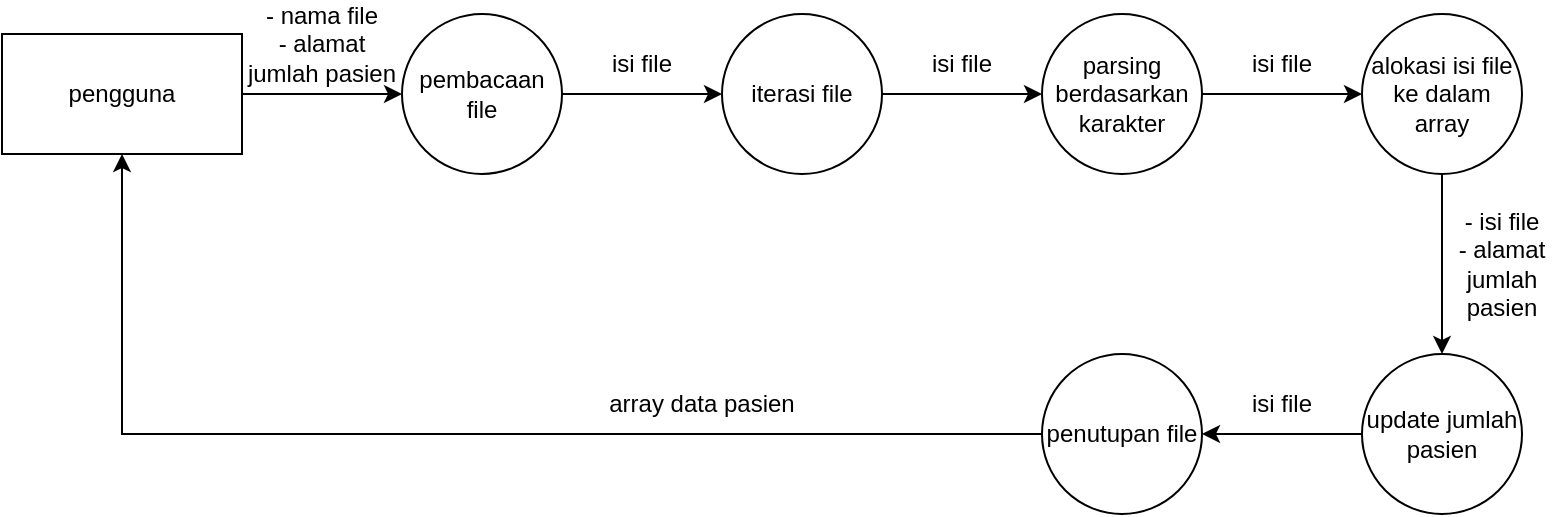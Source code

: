 <mxfile version="24.5.4" type="onedrive">
  <diagram name="Halaman-1" id="BcCNFPba9Rn7si62IguY">
    <mxGraphModel grid="1" page="1" gridSize="10" guides="1" tooltips="1" connect="1" arrows="1" fold="1" pageScale="1" pageWidth="827" pageHeight="1169" math="0" shadow="0">
      <root>
        <mxCell id="0" />
        <mxCell id="1" parent="0" />
        <mxCell id="YtCVf_-DvIbfJEidi_SI-3" value="" style="edgeStyle=orthogonalEdgeStyle;rounded=0;orthogonalLoop=1;jettySize=auto;html=1;" edge="1" parent="1" source="YtCVf_-DvIbfJEidi_SI-1" target="YtCVf_-DvIbfJEidi_SI-2">
          <mxGeometry relative="1" as="geometry" />
        </mxCell>
        <mxCell id="YtCVf_-DvIbfJEidi_SI-1" value="pengguna" style="rounded=0;whiteSpace=wrap;html=1;" vertex="1" parent="1">
          <mxGeometry x="40" y="40" width="120" height="60" as="geometry" />
        </mxCell>
        <mxCell id="YtCVf_-DvIbfJEidi_SI-6" value="" style="edgeStyle=orthogonalEdgeStyle;rounded=0;orthogonalLoop=1;jettySize=auto;html=1;" edge="1" parent="1" source="YtCVf_-DvIbfJEidi_SI-2" target="YtCVf_-DvIbfJEidi_SI-5">
          <mxGeometry relative="1" as="geometry" />
        </mxCell>
        <mxCell id="YtCVf_-DvIbfJEidi_SI-2" value="pembacaan file" style="ellipse;whiteSpace=wrap;html=1;aspect=fixed;" vertex="1" parent="1">
          <mxGeometry x="240" y="30" width="80" height="80" as="geometry" />
        </mxCell>
        <mxCell id="YtCVf_-DvIbfJEidi_SI-4" value="- nama file&lt;div&gt;- alamat jumlah pasien&lt;/div&gt;" style="text;html=1;align=center;verticalAlign=middle;whiteSpace=wrap;rounded=0;" vertex="1" parent="1">
          <mxGeometry x="160" y="30" width="80" height="30" as="geometry" />
        </mxCell>
        <mxCell id="YtCVf_-DvIbfJEidi_SI-9" value="" style="edgeStyle=orthogonalEdgeStyle;rounded=0;orthogonalLoop=1;jettySize=auto;html=1;" edge="1" parent="1" source="YtCVf_-DvIbfJEidi_SI-5" target="YtCVf_-DvIbfJEidi_SI-8">
          <mxGeometry relative="1" as="geometry" />
        </mxCell>
        <mxCell id="YtCVf_-DvIbfJEidi_SI-5" value="iterasi file" style="ellipse;whiteSpace=wrap;html=1;aspect=fixed;" vertex="1" parent="1">
          <mxGeometry x="400" y="30" width="80" height="80" as="geometry" />
        </mxCell>
        <mxCell id="YtCVf_-DvIbfJEidi_SI-7" value="isi file" style="text;html=1;align=center;verticalAlign=middle;whiteSpace=wrap;rounded=0;" vertex="1" parent="1">
          <mxGeometry x="330" y="40" width="60" height="30" as="geometry" />
        </mxCell>
        <mxCell id="YtCVf_-DvIbfJEidi_SI-12" value="" style="edgeStyle=orthogonalEdgeStyle;rounded=0;orthogonalLoop=1;jettySize=auto;html=1;" edge="1" parent="1" source="YtCVf_-DvIbfJEidi_SI-8" target="YtCVf_-DvIbfJEidi_SI-11">
          <mxGeometry relative="1" as="geometry" />
        </mxCell>
        <mxCell id="YtCVf_-DvIbfJEidi_SI-8" value="parsing berdasarkan karakter" style="ellipse;whiteSpace=wrap;html=1;aspect=fixed;" vertex="1" parent="1">
          <mxGeometry x="560" y="30" width="80" height="80" as="geometry" />
        </mxCell>
        <mxCell id="YtCVf_-DvIbfJEidi_SI-10" value="isi file" style="text;html=1;align=center;verticalAlign=middle;whiteSpace=wrap;rounded=0;" vertex="1" parent="1">
          <mxGeometry x="490" y="40" width="60" height="30" as="geometry" />
        </mxCell>
        <mxCell id="YtCVf_-DvIbfJEidi_SI-16" value="" style="edgeStyle=orthogonalEdgeStyle;rounded=0;orthogonalLoop=1;jettySize=auto;html=1;" edge="1" parent="1" source="YtCVf_-DvIbfJEidi_SI-11" target="YtCVf_-DvIbfJEidi_SI-15">
          <mxGeometry relative="1" as="geometry" />
        </mxCell>
        <mxCell id="YtCVf_-DvIbfJEidi_SI-11" value="alokasi isi file ke dalam array" style="ellipse;whiteSpace=wrap;html=1;aspect=fixed;" vertex="1" parent="1">
          <mxGeometry x="720" y="30" width="80" height="80" as="geometry" />
        </mxCell>
        <mxCell id="YtCVf_-DvIbfJEidi_SI-13" value="isi file" style="text;html=1;align=center;verticalAlign=middle;whiteSpace=wrap;rounded=0;" vertex="1" parent="1">
          <mxGeometry x="650" y="40" width="60" height="30" as="geometry" />
        </mxCell>
        <mxCell id="YtCVf_-DvIbfJEidi_SI-21" value="" style="edgeStyle=orthogonalEdgeStyle;rounded=0;orthogonalLoop=1;jettySize=auto;html=1;" edge="1" parent="1" source="YtCVf_-DvIbfJEidi_SI-15" target="YtCVf_-DvIbfJEidi_SI-20">
          <mxGeometry relative="1" as="geometry" />
        </mxCell>
        <mxCell id="YtCVf_-DvIbfJEidi_SI-15" value="update jumlah pasien" style="ellipse;whiteSpace=wrap;html=1;aspect=fixed;" vertex="1" parent="1">
          <mxGeometry x="720" y="200" width="80" height="80" as="geometry" />
        </mxCell>
        <mxCell id="YtCVf_-DvIbfJEidi_SI-17" value="- isi file&lt;div&gt;- alamat jumlah pasien&lt;/div&gt;" style="text;html=1;align=center;verticalAlign=middle;whiteSpace=wrap;rounded=0;" vertex="1" parent="1">
          <mxGeometry x="760" y="140" width="60" height="30" as="geometry" />
        </mxCell>
        <mxCell id="YtCVf_-DvIbfJEidi_SI-23" style="edgeStyle=orthogonalEdgeStyle;rounded=0;orthogonalLoop=1;jettySize=auto;html=1;entryX=0.5;entryY=1;entryDx=0;entryDy=0;" edge="1" parent="1" source="YtCVf_-DvIbfJEidi_SI-20" target="YtCVf_-DvIbfJEidi_SI-1">
          <mxGeometry relative="1" as="geometry" />
        </mxCell>
        <mxCell id="YtCVf_-DvIbfJEidi_SI-20" value="penutupan file" style="ellipse;whiteSpace=wrap;html=1;aspect=fixed;" vertex="1" parent="1">
          <mxGeometry x="560" y="200" width="80" height="80" as="geometry" />
        </mxCell>
        <mxCell id="YtCVf_-DvIbfJEidi_SI-22" value="isi file" style="text;html=1;align=center;verticalAlign=middle;whiteSpace=wrap;rounded=0;" vertex="1" parent="1">
          <mxGeometry x="650" y="210" width="60" height="30" as="geometry" />
        </mxCell>
        <mxCell id="YtCVf_-DvIbfJEidi_SI-24" value="array data pasien" style="text;html=1;align=center;verticalAlign=middle;whiteSpace=wrap;rounded=0;" vertex="1" parent="1">
          <mxGeometry x="320" y="210" width="140" height="30" as="geometry" />
        </mxCell>
      </root>
    </mxGraphModel>
  </diagram>
</mxfile>
